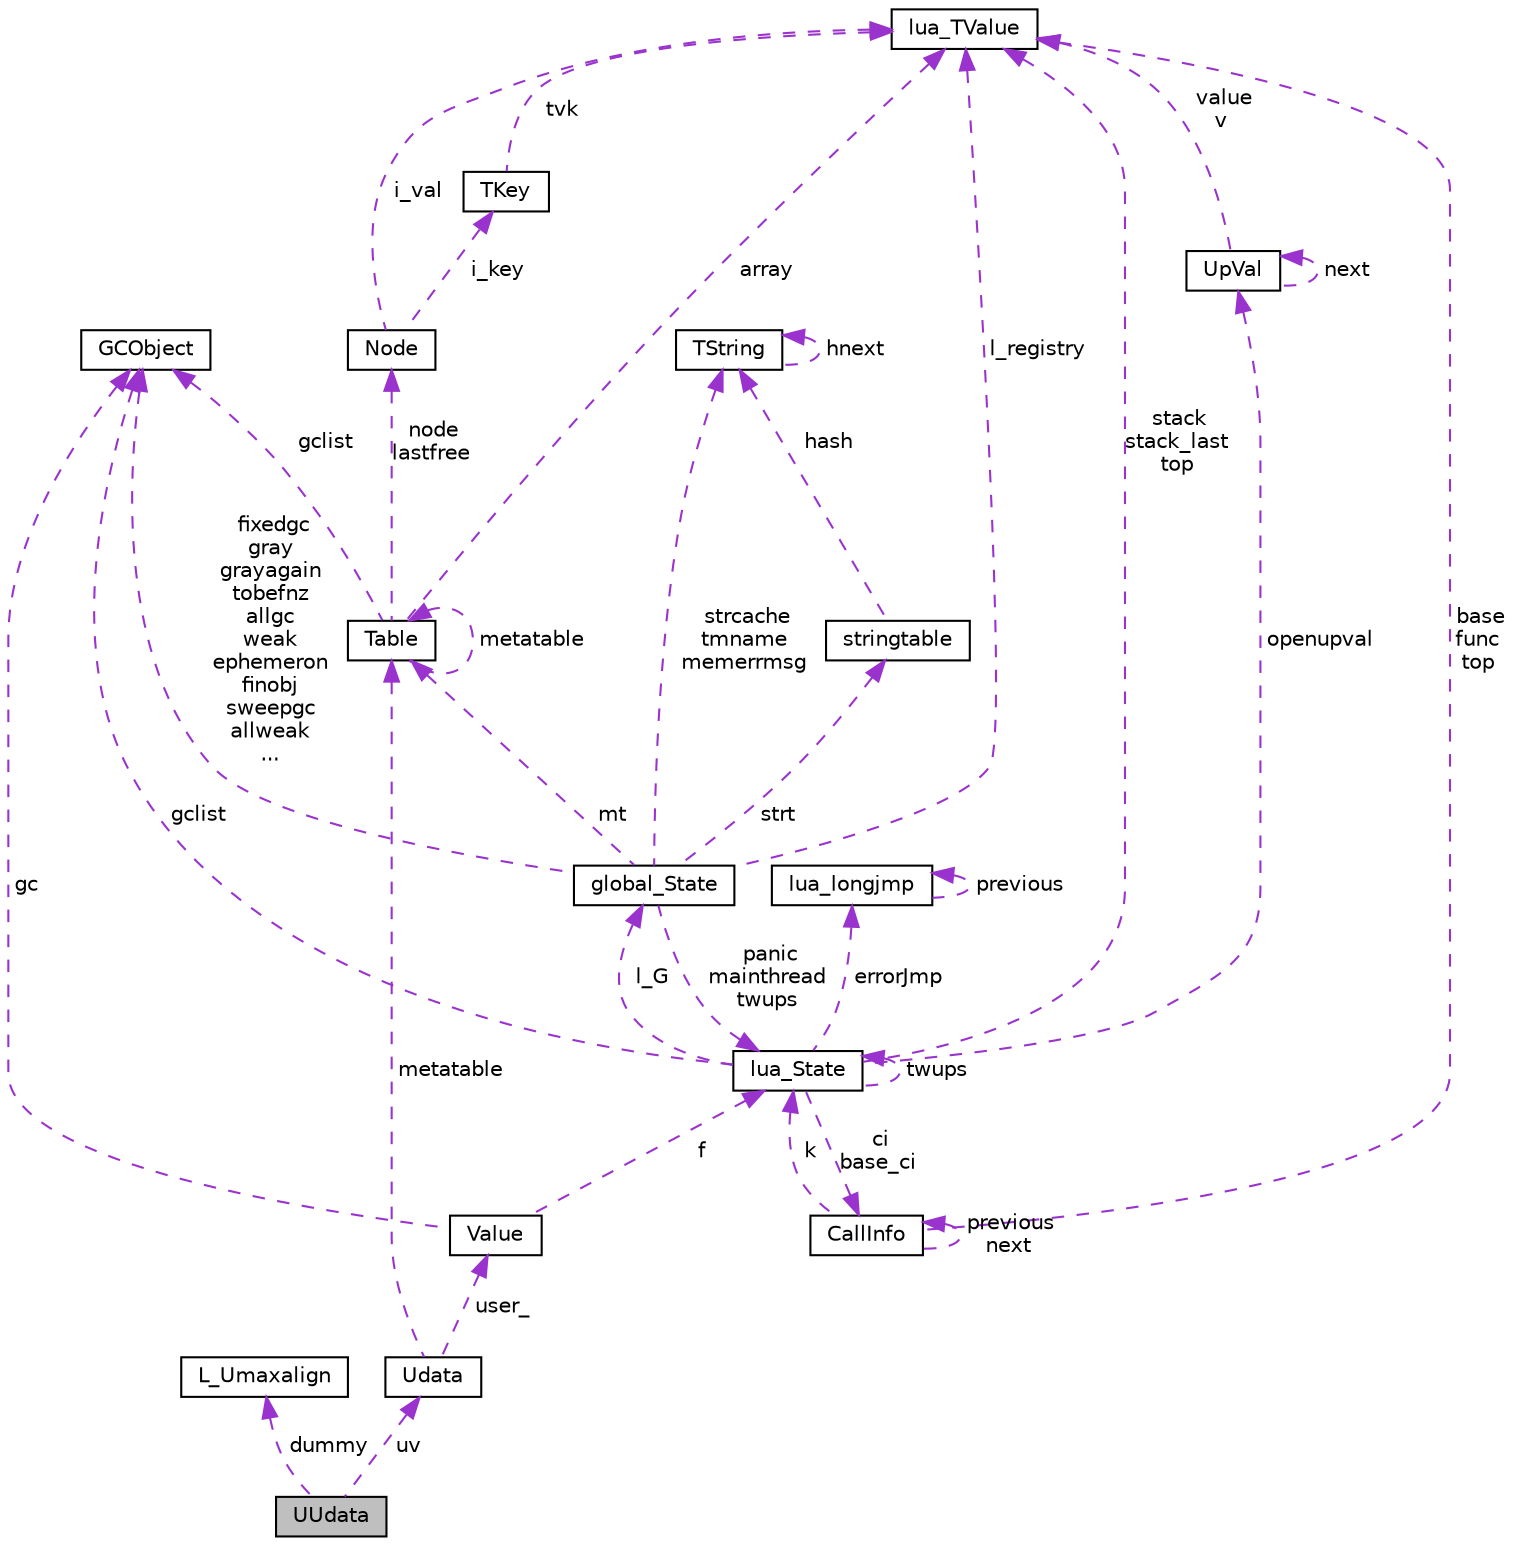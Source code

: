 digraph "UUdata"
{
 // LATEX_PDF_SIZE
  edge [fontname="Helvetica",fontsize="10",labelfontname="Helvetica",labelfontsize="10"];
  node [fontname="Helvetica",fontsize="10",shape=record];
  Node1 [label="UUdata",height=0.2,width=0.4,color="black", fillcolor="grey75", style="filled", fontcolor="black",tooltip=" "];
  Node2 -> Node1 [dir="back",color="darkorchid3",fontsize="10",style="dashed",label=" dummy" ,fontname="Helvetica"];
  Node2 [label="L_Umaxalign",height=0.2,width=0.4,color="black", fillcolor="white", style="filled",URL="$union_l___umaxalign.html",tooltip=" "];
  Node3 -> Node1 [dir="back",color="darkorchid3",fontsize="10",style="dashed",label=" uv" ,fontname="Helvetica"];
  Node3 [label="Udata",height=0.2,width=0.4,color="black", fillcolor="white", style="filled",URL="$struct_udata.html",tooltip=" "];
  Node4 -> Node3 [dir="back",color="darkorchid3",fontsize="10",style="dashed",label=" metatable" ,fontname="Helvetica"];
  Node4 [label="Table",height=0.2,width=0.4,color="black", fillcolor="white", style="filled",URL="$struct_table.html",tooltip=" "];
  Node5 -> Node4 [dir="back",color="darkorchid3",fontsize="10",style="dashed",label=" node\nlastfree" ,fontname="Helvetica"];
  Node5 [label="Node",height=0.2,width=0.4,color="black", fillcolor="white", style="filled",URL="$struct_node.html",tooltip=" "];
  Node6 -> Node5 [dir="back",color="darkorchid3",fontsize="10",style="dashed",label=" i_val" ,fontname="Helvetica"];
  Node6 [label="lua_TValue",height=0.2,width=0.4,color="black", fillcolor="white", style="filled",URL="$structlua___t_value.html",tooltip=" "];
  Node7 -> Node5 [dir="back",color="darkorchid3",fontsize="10",style="dashed",label=" i_key" ,fontname="Helvetica"];
  Node7 [label="TKey",height=0.2,width=0.4,color="black", fillcolor="white", style="filled",URL="$union_t_key.html",tooltip=" "];
  Node6 -> Node7 [dir="back",color="darkorchid3",fontsize="10",style="dashed",label=" tvk" ,fontname="Helvetica"];
  Node6 -> Node4 [dir="back",color="darkorchid3",fontsize="10",style="dashed",label=" array" ,fontname="Helvetica"];
  Node4 -> Node4 [dir="back",color="darkorchid3",fontsize="10",style="dashed",label=" metatable" ,fontname="Helvetica"];
  Node8 -> Node4 [dir="back",color="darkorchid3",fontsize="10",style="dashed",label=" gclist" ,fontname="Helvetica"];
  Node8 [label="GCObject",height=0.2,width=0.4,color="black", fillcolor="white", style="filled",URL="$struct_g_c_object.html",tooltip=" "];
  Node9 -> Node3 [dir="back",color="darkorchid3",fontsize="10",style="dashed",label=" user_" ,fontname="Helvetica"];
  Node9 [label="Value",height=0.2,width=0.4,color="black", fillcolor="white", style="filled",URL="$union_value.html",tooltip=" "];
  Node8 -> Node9 [dir="back",color="darkorchid3",fontsize="10",style="dashed",label=" gc" ,fontname="Helvetica"];
  Node10 -> Node9 [dir="back",color="darkorchid3",fontsize="10",style="dashed",label=" f" ,fontname="Helvetica"];
  Node10 [label="lua_State",height=0.2,width=0.4,color="black", fillcolor="white", style="filled",URL="$structlua___state.html",tooltip=" "];
  Node11 -> Node10 [dir="back",color="darkorchid3",fontsize="10",style="dashed",label=" openupval" ,fontname="Helvetica"];
  Node11 [label="UpVal",height=0.2,width=0.4,color="black", fillcolor="white", style="filled",URL="$struct_up_val.html",tooltip=" "];
  Node11 -> Node11 [dir="back",color="darkorchid3",fontsize="10",style="dashed",label=" next" ,fontname="Helvetica"];
  Node6 -> Node11 [dir="back",color="darkorchid3",fontsize="10",style="dashed",label=" value\nv" ,fontname="Helvetica"];
  Node6 -> Node10 [dir="back",color="darkorchid3",fontsize="10",style="dashed",label=" stack\nstack_last\ntop" ,fontname="Helvetica"];
  Node12 -> Node10 [dir="back",color="darkorchid3",fontsize="10",style="dashed",label=" errorJmp" ,fontname="Helvetica"];
  Node12 [label="lua_longjmp",height=0.2,width=0.4,color="black", fillcolor="white", style="filled",URL="$structlua__longjmp.html",tooltip=" "];
  Node12 -> Node12 [dir="back",color="darkorchid3",fontsize="10",style="dashed",label=" previous" ,fontname="Helvetica"];
  Node13 -> Node10 [dir="back",color="darkorchid3",fontsize="10",style="dashed",label=" l_G" ,fontname="Helvetica"];
  Node13 [label="global_State",height=0.2,width=0.4,color="black", fillcolor="white", style="filled",URL="$structglobal___state.html",tooltip=" "];
  Node6 -> Node13 [dir="back",color="darkorchid3",fontsize="10",style="dashed",label=" l_registry" ,fontname="Helvetica"];
  Node14 -> Node13 [dir="back",color="darkorchid3",fontsize="10",style="dashed",label=" strt" ,fontname="Helvetica"];
  Node14 [label="stringtable",height=0.2,width=0.4,color="black", fillcolor="white", style="filled",URL="$structstringtable.html",tooltip=" "];
  Node15 -> Node14 [dir="back",color="darkorchid3",fontsize="10",style="dashed",label=" hash" ,fontname="Helvetica"];
  Node15 [label="TString",height=0.2,width=0.4,color="black", fillcolor="white", style="filled",URL="$struct_t_string.html",tooltip=" "];
  Node15 -> Node15 [dir="back",color="darkorchid3",fontsize="10",style="dashed",label=" hnext" ,fontname="Helvetica"];
  Node15 -> Node13 [dir="back",color="darkorchid3",fontsize="10",style="dashed",label=" strcache\ntmname\nmemerrmsg" ,fontname="Helvetica"];
  Node4 -> Node13 [dir="back",color="darkorchid3",fontsize="10",style="dashed",label=" mt" ,fontname="Helvetica"];
  Node8 -> Node13 [dir="back",color="darkorchid3",fontsize="10",style="dashed",label=" fixedgc\ngray\ngrayagain\ntobefnz\nallgc\nweak\nephemeron\nfinobj\nsweepgc\nallweak\n..." ,fontname="Helvetica"];
  Node10 -> Node13 [dir="back",color="darkorchid3",fontsize="10",style="dashed",label=" panic\nmainthread\ntwups" ,fontname="Helvetica"];
  Node8 -> Node10 [dir="back",color="darkorchid3",fontsize="10",style="dashed",label=" gclist" ,fontname="Helvetica"];
  Node10 -> Node10 [dir="back",color="darkorchid3",fontsize="10",style="dashed",label=" twups" ,fontname="Helvetica"];
  Node16 -> Node10 [dir="back",color="darkorchid3",fontsize="10",style="dashed",label=" ci\nbase_ci" ,fontname="Helvetica"];
  Node16 [label="CallInfo",height=0.2,width=0.4,color="black", fillcolor="white", style="filled",URL="$struct_call_info.html",tooltip=" "];
  Node6 -> Node16 [dir="back",color="darkorchid3",fontsize="10",style="dashed",label=" base\nfunc\ntop" ,fontname="Helvetica"];
  Node10 -> Node16 [dir="back",color="darkorchid3",fontsize="10",style="dashed",label=" k" ,fontname="Helvetica"];
  Node16 -> Node16 [dir="back",color="darkorchid3",fontsize="10",style="dashed",label=" previous\nnext" ,fontname="Helvetica"];
}
